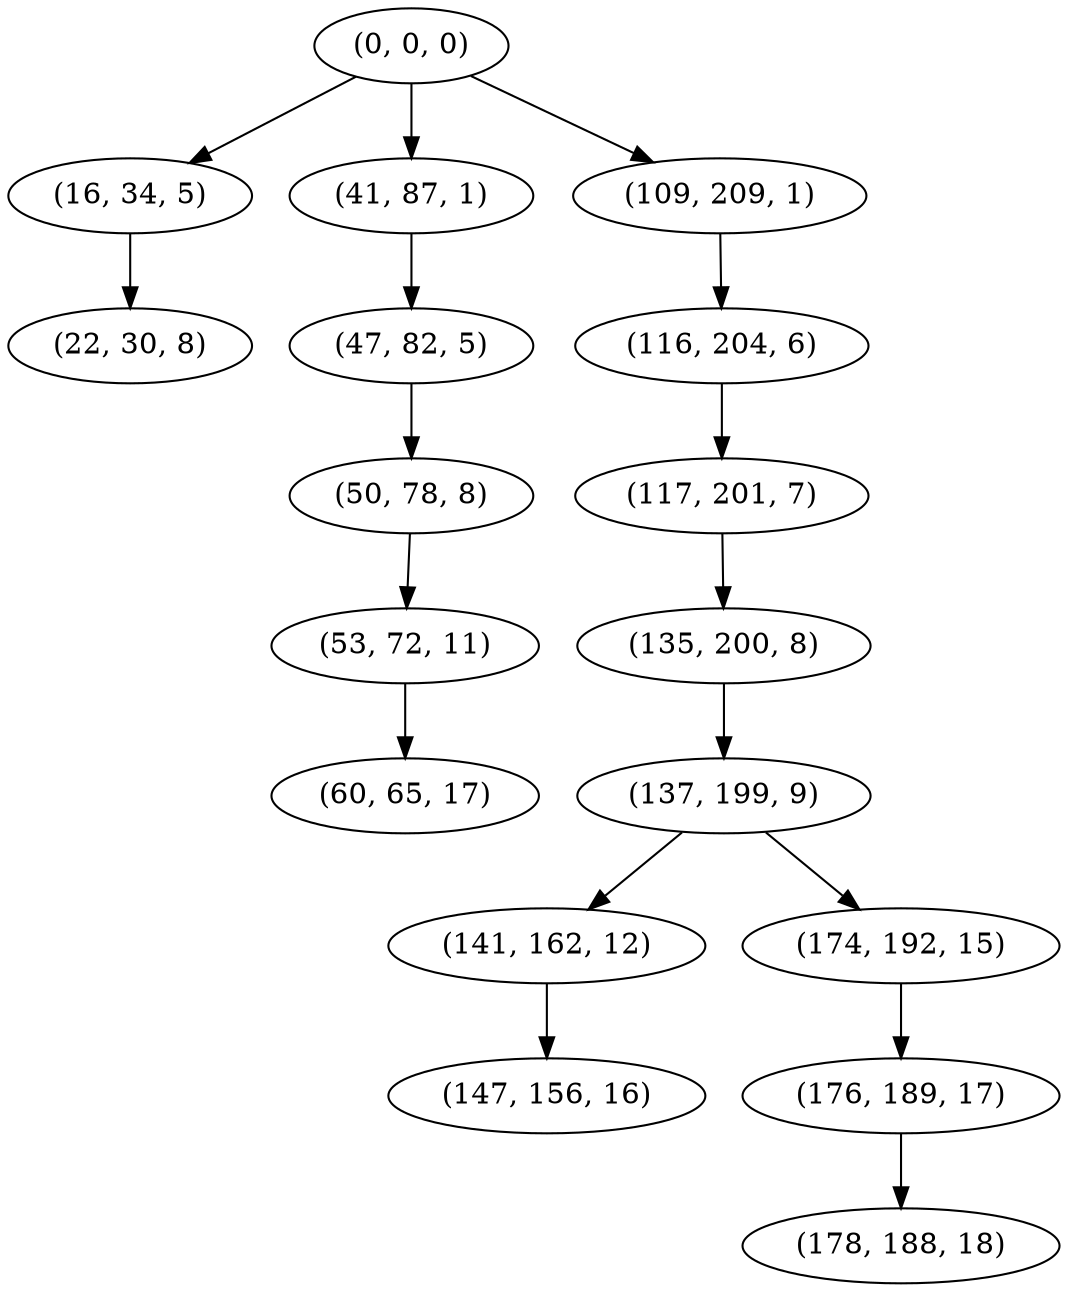 digraph tree {
    "(0, 0, 0)";
    "(16, 34, 5)";
    "(22, 30, 8)";
    "(41, 87, 1)";
    "(47, 82, 5)";
    "(50, 78, 8)";
    "(53, 72, 11)";
    "(60, 65, 17)";
    "(109, 209, 1)";
    "(116, 204, 6)";
    "(117, 201, 7)";
    "(135, 200, 8)";
    "(137, 199, 9)";
    "(141, 162, 12)";
    "(147, 156, 16)";
    "(174, 192, 15)";
    "(176, 189, 17)";
    "(178, 188, 18)";
    "(0, 0, 0)" -> "(16, 34, 5)";
    "(0, 0, 0)" -> "(41, 87, 1)";
    "(0, 0, 0)" -> "(109, 209, 1)";
    "(16, 34, 5)" -> "(22, 30, 8)";
    "(41, 87, 1)" -> "(47, 82, 5)";
    "(47, 82, 5)" -> "(50, 78, 8)";
    "(50, 78, 8)" -> "(53, 72, 11)";
    "(53, 72, 11)" -> "(60, 65, 17)";
    "(109, 209, 1)" -> "(116, 204, 6)";
    "(116, 204, 6)" -> "(117, 201, 7)";
    "(117, 201, 7)" -> "(135, 200, 8)";
    "(135, 200, 8)" -> "(137, 199, 9)";
    "(137, 199, 9)" -> "(141, 162, 12)";
    "(137, 199, 9)" -> "(174, 192, 15)";
    "(141, 162, 12)" -> "(147, 156, 16)";
    "(174, 192, 15)" -> "(176, 189, 17)";
    "(176, 189, 17)" -> "(178, 188, 18)";
}
